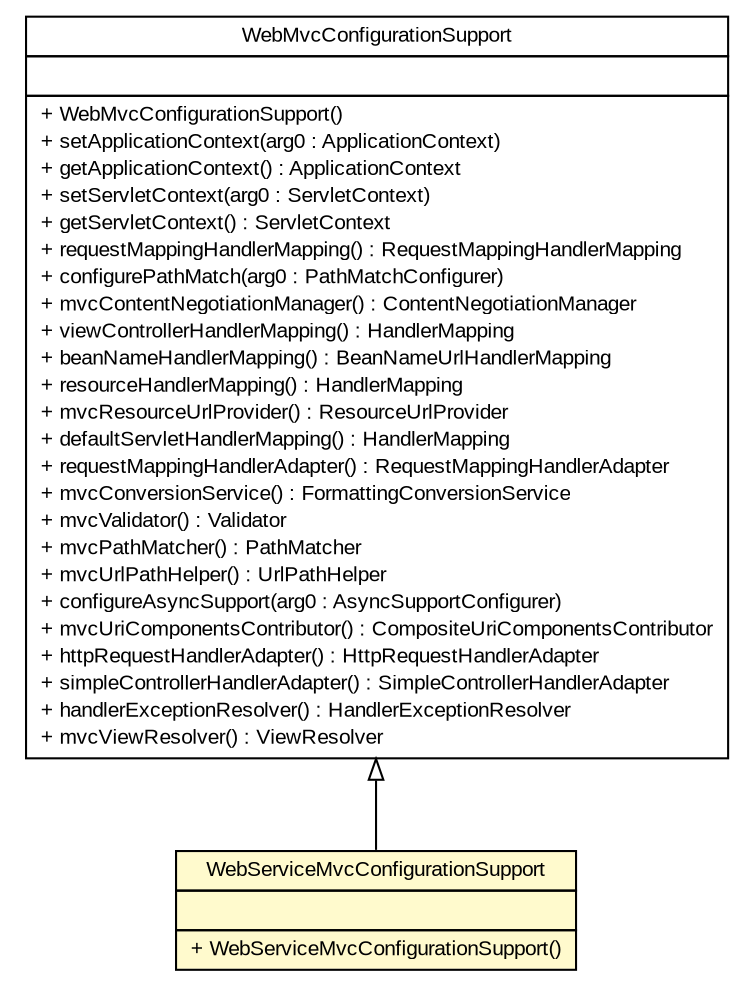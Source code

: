 #!/usr/local/bin/dot
#
# Class diagram 
# Generated by UMLGraph version R5_6 (http://www.umlgraph.org/)
#

digraph G {
	edge [fontname="arial",fontsize=10,labelfontname="arial",labelfontsize=10];
	node [fontname="arial",fontsize=10,shape=plaintext];
	nodesep=0.25;
	ranksep=0.5;
	// br.gov.to.sefaz.presentation.configuration.WebServiceMvcConfigurationSupport
	c1155 [label=<<table title="br.gov.to.sefaz.presentation.configuration.WebServiceMvcConfigurationSupport" border="0" cellborder="1" cellspacing="0" cellpadding="2" port="p" bgcolor="lemonChiffon" href="./WebServiceMvcConfigurationSupport.html">
		<tr><td><table border="0" cellspacing="0" cellpadding="1">
<tr><td align="center" balign="center"> WebServiceMvcConfigurationSupport </td></tr>
		</table></td></tr>
		<tr><td><table border="0" cellspacing="0" cellpadding="1">
<tr><td align="left" balign="left">  </td></tr>
		</table></td></tr>
		<tr><td><table border="0" cellspacing="0" cellpadding="1">
<tr><td align="left" balign="left"> + WebServiceMvcConfigurationSupport() </td></tr>
		</table></td></tr>
		</table>>, URL="./WebServiceMvcConfigurationSupport.html", fontname="arial", fontcolor="black", fontsize=10.0];
	//br.gov.to.sefaz.presentation.configuration.WebServiceMvcConfigurationSupport extends org.springframework.web.servlet.config.annotation.WebMvcConfigurationSupport
	c1184:p -> c1155:p [dir=back,arrowtail=empty];
	// org.springframework.web.servlet.config.annotation.WebMvcConfigurationSupport
	c1184 [label=<<table title="org.springframework.web.servlet.config.annotation.WebMvcConfigurationSupport" border="0" cellborder="1" cellspacing="0" cellpadding="2" port="p" href="http://java.sun.com/j2se/1.4.2/docs/api/org/springframework/web/servlet/config/annotation/WebMvcConfigurationSupport.html">
		<tr><td><table border="0" cellspacing="0" cellpadding="1">
<tr><td align="center" balign="center"> WebMvcConfigurationSupport </td></tr>
		</table></td></tr>
		<tr><td><table border="0" cellspacing="0" cellpadding="1">
<tr><td align="left" balign="left">  </td></tr>
		</table></td></tr>
		<tr><td><table border="0" cellspacing="0" cellpadding="1">
<tr><td align="left" balign="left"> + WebMvcConfigurationSupport() </td></tr>
<tr><td align="left" balign="left"> + setApplicationContext(arg0 : ApplicationContext) </td></tr>
<tr><td align="left" balign="left"> + getApplicationContext() : ApplicationContext </td></tr>
<tr><td align="left" balign="left"> + setServletContext(arg0 : ServletContext) </td></tr>
<tr><td align="left" balign="left"> + getServletContext() : ServletContext </td></tr>
<tr><td align="left" balign="left"> + requestMappingHandlerMapping() : RequestMappingHandlerMapping </td></tr>
<tr><td align="left" balign="left"> + configurePathMatch(arg0 : PathMatchConfigurer) </td></tr>
<tr><td align="left" balign="left"> + mvcContentNegotiationManager() : ContentNegotiationManager </td></tr>
<tr><td align="left" balign="left"> + viewControllerHandlerMapping() : HandlerMapping </td></tr>
<tr><td align="left" balign="left"> + beanNameHandlerMapping() : BeanNameUrlHandlerMapping </td></tr>
<tr><td align="left" balign="left"> + resourceHandlerMapping() : HandlerMapping </td></tr>
<tr><td align="left" balign="left"> + mvcResourceUrlProvider() : ResourceUrlProvider </td></tr>
<tr><td align="left" balign="left"> + defaultServletHandlerMapping() : HandlerMapping </td></tr>
<tr><td align="left" balign="left"> + requestMappingHandlerAdapter() : RequestMappingHandlerAdapter </td></tr>
<tr><td align="left" balign="left"> + mvcConversionService() : FormattingConversionService </td></tr>
<tr><td align="left" balign="left"> + mvcValidator() : Validator </td></tr>
<tr><td align="left" balign="left"> + mvcPathMatcher() : PathMatcher </td></tr>
<tr><td align="left" balign="left"> + mvcUrlPathHelper() : UrlPathHelper </td></tr>
<tr><td align="left" balign="left"> + configureAsyncSupport(arg0 : AsyncSupportConfigurer) </td></tr>
<tr><td align="left" balign="left"> + mvcUriComponentsContributor() : CompositeUriComponentsContributor </td></tr>
<tr><td align="left" balign="left"> + httpRequestHandlerAdapter() : HttpRequestHandlerAdapter </td></tr>
<tr><td align="left" balign="left"> + simpleControllerHandlerAdapter() : SimpleControllerHandlerAdapter </td></tr>
<tr><td align="left" balign="left"> + handlerExceptionResolver() : HandlerExceptionResolver </td></tr>
<tr><td align="left" balign="left"> + mvcViewResolver() : ViewResolver </td></tr>
		</table></td></tr>
		</table>>, URL="http://java.sun.com/j2se/1.4.2/docs/api/org/springframework/web/servlet/config/annotation/WebMvcConfigurationSupport.html", fontname="arial", fontcolor="black", fontsize=10.0];
}

